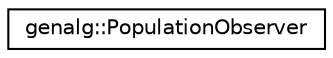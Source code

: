 digraph "Graphical Class Hierarchy"
{
 // LATEX_PDF_SIZE
  edge [fontname="Helvetica",fontsize="10",labelfontname="Helvetica",labelfontsize="10"];
  node [fontname="Helvetica",fontsize="10",shape=record];
  rankdir="LR";
  Node0 [label="genalg::PopulationObserver",height=0.2,width=0.4,color="black", fillcolor="white", style="filled",URL="$classgenalg_1_1PopulationObserver.html",tooltip="Population observer."];
}
